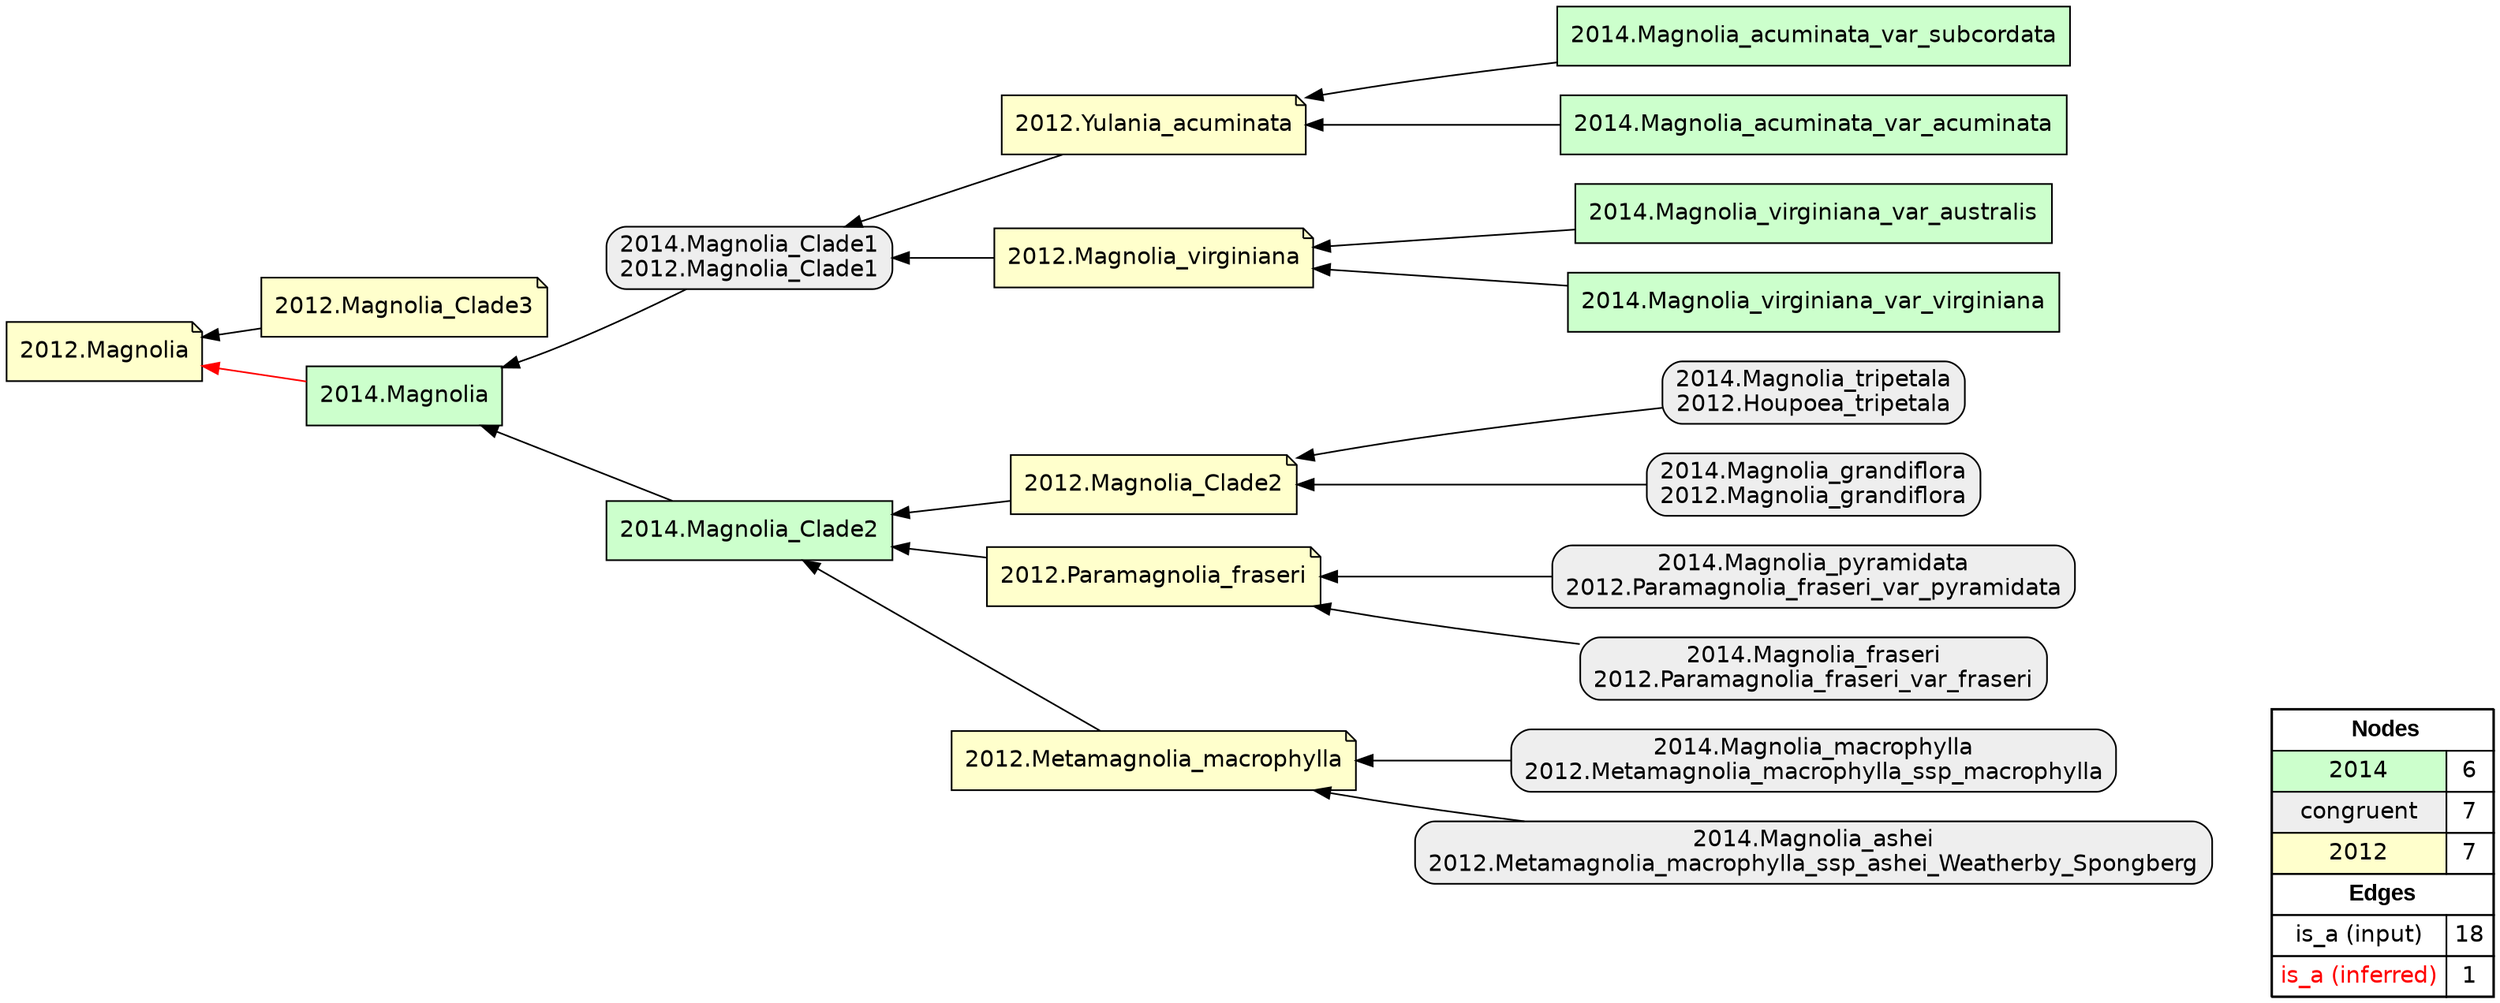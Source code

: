 digraph{
rankdir=RL
node[shape=box style=filled fillcolor="#CCFFCC" fontname="helvetica"] 
"2014.Magnolia_Clade2"
"2014.Magnolia_acuminata_var_subcordata"
"2014.Magnolia_virginiana_var_australis"
"2014.Magnolia_acuminata_var_acuminata"
"2014.Magnolia"
"2014.Magnolia_virginiana_var_virginiana"
node[shape=box style="filled,rounded" fillcolor="#EEEEEE" fontname="helvetica"] 
"2014.Magnolia_pyramidata\n2012.Paramagnolia_fraseri_var_pyramidata"
"2014.Magnolia_fraseri\n2012.Paramagnolia_fraseri_var_fraseri"
"2014.Magnolia_tripetala\n2012.Houpoea_tripetala"
"2014.Magnolia_Clade1\n2012.Magnolia_Clade1"
"2014.Magnolia_macrophylla\n2012.Metamagnolia_macrophylla_ssp_macrophylla"
"2014.Magnolia_ashei\n2012.Metamagnolia_macrophylla_ssp_ashei_Weatherby_Spongberg"
"2014.Magnolia_grandiflora\n2012.Magnolia_grandiflora"
node[shape=note style=filled fillcolor="#FFFFCC" fontname="helvetica"] 
"2012.Magnolia_Clade3"
"2012.Magnolia_Clade2"
"2012.Paramagnolia_fraseri"
"2012.Yulania_acuminata"
"2012.Magnolia_virginiana"
"2012.Metamagnolia_macrophylla"
"2012.Magnolia"
edge[arrowhead=normal style=dotted color="#000000" constraint=true penwidth=1]
edge[arrowhead=normal style=solid color="#000000" constraint=true penwidth=1]
"2014.Magnolia_acuminata_var_acuminata" -> "2012.Yulania_acuminata"
"2014.Magnolia_Clade1\n2012.Magnolia_Clade1" -> "2014.Magnolia"
"2014.Magnolia_Clade2" -> "2014.Magnolia"
"2012.Paramagnolia_fraseri" -> "2014.Magnolia_Clade2"
"2014.Magnolia_tripetala\n2012.Houpoea_tripetala" -> "2012.Magnolia_Clade2"
"2014.Magnolia_acuminata_var_subcordata" -> "2012.Yulania_acuminata"
"2012.Magnolia_Clade2" -> "2014.Magnolia_Clade2"
"2012.Magnolia_Clade3" -> "2012.Magnolia"
"2014.Magnolia_virginiana_var_australis" -> "2012.Magnolia_virginiana"
"2014.Magnolia_macrophylla\n2012.Metamagnolia_macrophylla_ssp_macrophylla" -> "2012.Metamagnolia_macrophylla"
"2012.Magnolia_virginiana" -> "2014.Magnolia_Clade1\n2012.Magnolia_Clade1"
"2014.Magnolia_pyramidata\n2012.Paramagnolia_fraseri_var_pyramidata" -> "2012.Paramagnolia_fraseri"
"2014.Magnolia_fraseri\n2012.Paramagnolia_fraseri_var_fraseri" -> "2012.Paramagnolia_fraseri"
"2014.Magnolia_virginiana_var_virginiana" -> "2012.Magnolia_virginiana"
"2012.Metamagnolia_macrophylla" -> "2014.Magnolia_Clade2"
"2014.Magnolia_grandiflora\n2012.Magnolia_grandiflora" -> "2012.Magnolia_Clade2"
"2014.Magnolia_ashei\n2012.Metamagnolia_macrophylla_ssp_ashei_Weatherby_Spongberg" -> "2012.Metamagnolia_macrophylla"
"2012.Yulania_acuminata" -> "2014.Magnolia_Clade1\n2012.Magnolia_Clade1"
edge[arrowhead=normal style=solid color="#FF0000" constraint=true penwidth=1]
"2014.Magnolia" -> "2012.Magnolia"
node[shape=box] 
{rank=source Legend [fillcolor= white margin=0 label=< 
 <TABLE BORDER="0" CELLBORDER="1" CELLSPACING="0" CELLPADDING="4"> 
<TR> <TD COLSPAN="2"><font face="Arial Black"> Nodes</font></TD> </TR> 
<TR> 
 <TD bgcolor="#CCFFCC" fontname="helvetica">2014</TD> 
 <TD>6</TD> 
 </TR> 
<TR> 
 <TD bgcolor="#EEEEEE" fontname="helvetica">congruent</TD> 
 <TD>7</TD> 
 </TR> 
<TR> 
 <TD bgcolor="#FFFFCC" fontname="helvetica">2012</TD> 
 <TD>7</TD> 
 </TR> 
<TR> <TD COLSPAN="2"><font face = "Arial Black"> Edges </font></TD> </TR> 
<TR> 
 <TD><font color ="#000000">is_a (input)</font></TD><TD>18</TD>
</TR>
<TR> 
 <TD><font color ="#FF0000">is_a (inferred)</font></TD><TD>1</TD>
</TR>
</TABLE> 
 >] } 
}